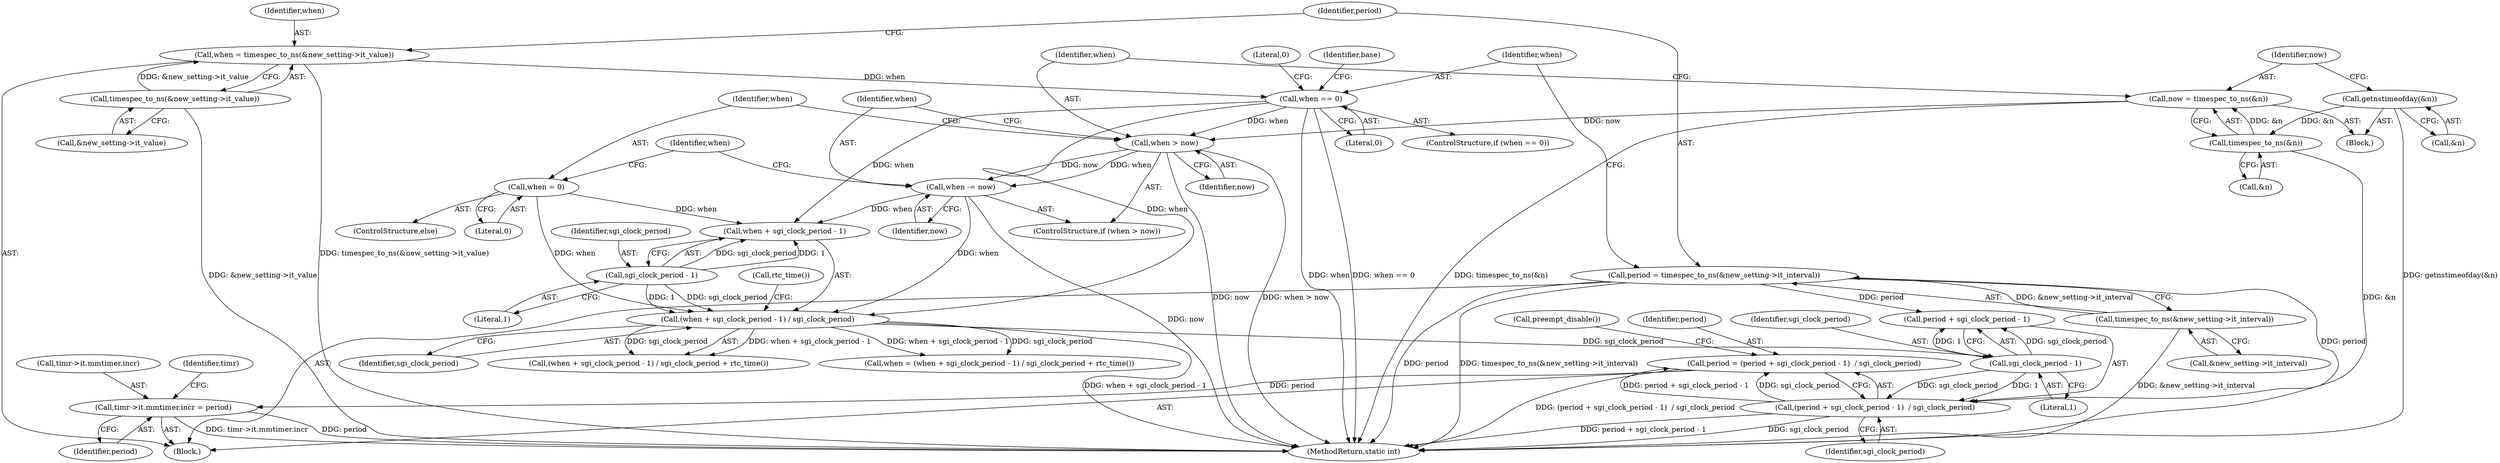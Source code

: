 digraph "0_linux_f8bd2258e2d520dff28c855658bd24bdafb5102d_3@integer" {
"1000202" [label="(Call,period = (period + sgi_clock_period - 1)  / sgi_clock_period)"];
"1000204" [label="(Call,(period + sgi_clock_period - 1)  / sgi_clock_period)"];
"1000139" [label="(Call,period = timespec_to_ns(&new_setting->it_interval))"];
"1000141" [label="(Call,timespec_to_ns(&new_setting->it_interval))"];
"1000207" [label="(Call,sgi_clock_period - 1)"];
"1000194" [label="(Call,(when + sgi_clock_period - 1) / sgi_clock_period)"];
"1000184" [label="(Call,when -= now)"];
"1000181" [label="(Call,when > now)"];
"1000147" [label="(Call,when == 0)"];
"1000132" [label="(Call,when = timespec_to_ns(&new_setting->it_value))"];
"1000134" [label="(Call,timespec_to_ns(&new_setting->it_value))"];
"1000175" [label="(Call,now = timespec_to_ns(&n))"];
"1000177" [label="(Call,timespec_to_ns(&n))"];
"1000172" [label="(Call,getnstimeofday(&n))"];
"1000188" [label="(Call,when = 0)"];
"1000197" [label="(Call,sgi_clock_period - 1)"];
"1000252" [label="(Call,timr->it.mmtimer.incr = period)"];
"1000139" [label="(Call,period = timespec_to_ns(&new_setting->it_interval))"];
"1000197" [label="(Call,sgi_clock_period - 1)"];
"1000182" [label="(Identifier,when)"];
"1000188" [label="(Call,when = 0)"];
"1000175" [label="(Call,now = timespec_to_ns(&n))"];
"1000198" [label="(Identifier,sgi_clock_period)"];
"1000151" [label="(Literal,0)"];
"1000191" [label="(Call,when = (when + sgi_clock_period - 1) / sgi_clock_period + rtc_time())"];
"1000186" [label="(Identifier,now)"];
"1000177" [label="(Call,timespec_to_ns(&n))"];
"1000252" [label="(Call,timr->it.mmtimer.incr = period)"];
"1000194" [label="(Call,(when + sgi_clock_period - 1) / sgi_clock_period)"];
"1000180" [label="(ControlStructure,if (when > now))"];
"1000205" [label="(Call,period + sgi_clock_period - 1)"];
"1000204" [label="(Call,(period + sgi_clock_period - 1)  / sgi_clock_period)"];
"1000141" [label="(Call,timespec_to_ns(&new_setting->it_interval))"];
"1000140" [label="(Identifier,period)"];
"1000210" [label="(Identifier,sgi_clock_period)"];
"1000189" [label="(Identifier,when)"];
"1000184" [label="(Call,when -= now)"];
"1000190" [label="(Literal,0)"];
"1000142" [label="(Call,&new_setting->it_interval)"];
"1000148" [label="(Identifier,when)"];
"1000147" [label="(Call,when == 0)"];
"1000135" [label="(Call,&new_setting->it_value)"];
"1000203" [label="(Identifier,period)"];
"1000169" [label="(Block,)"];
"1000200" [label="(Identifier,sgi_clock_period)"];
"1000211" [label="(Call,preempt_disable())"];
"1000183" [label="(Identifier,now)"];
"1000146" [label="(ControlStructure,if (when == 0))"];
"1000153" [label="(Identifier,base)"];
"1000133" [label="(Identifier,when)"];
"1000178" [label="(Call,&n)"];
"1000207" [label="(Call,sgi_clock_period - 1)"];
"1000187" [label="(ControlStructure,else)"];
"1000265" [label="(Identifier,timr)"];
"1000202" [label="(Call,period = (period + sgi_clock_period - 1)  / sgi_clock_period)"];
"1000149" [label="(Literal,0)"];
"1000253" [label="(Call,timr->it.mmtimer.incr)"];
"1000195" [label="(Call,when + sgi_clock_period - 1)"];
"1000201" [label="(Call,rtc_time())"];
"1000176" [label="(Identifier,now)"];
"1000134" [label="(Call,timespec_to_ns(&new_setting->it_value))"];
"1000192" [label="(Identifier,when)"];
"1000114" [label="(Block,)"];
"1000132" [label="(Call,when = timespec_to_ns(&new_setting->it_value))"];
"1000260" [label="(Identifier,period)"];
"1000173" [label="(Call,&n)"];
"1000209" [label="(Literal,1)"];
"1000172" [label="(Call,getnstimeofday(&n))"];
"1000208" [label="(Identifier,sgi_clock_period)"];
"1000185" [label="(Identifier,when)"];
"1000193" [label="(Call,(when + sgi_clock_period - 1) / sgi_clock_period + rtc_time())"];
"1000199" [label="(Literal,1)"];
"1000181" [label="(Call,when > now)"];
"1000318" [label="(MethodReturn,static int)"];
"1000202" -> "1000114"  [label="AST: "];
"1000202" -> "1000204"  [label="CFG: "];
"1000203" -> "1000202"  [label="AST: "];
"1000204" -> "1000202"  [label="AST: "];
"1000211" -> "1000202"  [label="CFG: "];
"1000202" -> "1000318"  [label="DDG: (period + sgi_clock_period - 1)  / sgi_clock_period"];
"1000204" -> "1000202"  [label="DDG: period + sgi_clock_period - 1"];
"1000204" -> "1000202"  [label="DDG: sgi_clock_period"];
"1000202" -> "1000252"  [label="DDG: period"];
"1000204" -> "1000210"  [label="CFG: "];
"1000205" -> "1000204"  [label="AST: "];
"1000210" -> "1000204"  [label="AST: "];
"1000204" -> "1000318"  [label="DDG: sgi_clock_period"];
"1000204" -> "1000318"  [label="DDG: period + sgi_clock_period - 1"];
"1000139" -> "1000204"  [label="DDG: period"];
"1000207" -> "1000204"  [label="DDG: sgi_clock_period"];
"1000207" -> "1000204"  [label="DDG: 1"];
"1000139" -> "1000114"  [label="AST: "];
"1000139" -> "1000141"  [label="CFG: "];
"1000140" -> "1000139"  [label="AST: "];
"1000141" -> "1000139"  [label="AST: "];
"1000148" -> "1000139"  [label="CFG: "];
"1000139" -> "1000318"  [label="DDG: timespec_to_ns(&new_setting->it_interval)"];
"1000139" -> "1000318"  [label="DDG: period"];
"1000141" -> "1000139"  [label="DDG: &new_setting->it_interval"];
"1000139" -> "1000205"  [label="DDG: period"];
"1000141" -> "1000142"  [label="CFG: "];
"1000142" -> "1000141"  [label="AST: "];
"1000141" -> "1000318"  [label="DDG: &new_setting->it_interval"];
"1000207" -> "1000205"  [label="AST: "];
"1000207" -> "1000209"  [label="CFG: "];
"1000208" -> "1000207"  [label="AST: "];
"1000209" -> "1000207"  [label="AST: "];
"1000205" -> "1000207"  [label="CFG: "];
"1000207" -> "1000205"  [label="DDG: sgi_clock_period"];
"1000207" -> "1000205"  [label="DDG: 1"];
"1000194" -> "1000207"  [label="DDG: sgi_clock_period"];
"1000194" -> "1000193"  [label="AST: "];
"1000194" -> "1000200"  [label="CFG: "];
"1000195" -> "1000194"  [label="AST: "];
"1000200" -> "1000194"  [label="AST: "];
"1000201" -> "1000194"  [label="CFG: "];
"1000194" -> "1000318"  [label="DDG: when + sgi_clock_period - 1"];
"1000194" -> "1000191"  [label="DDG: when + sgi_clock_period - 1"];
"1000194" -> "1000191"  [label="DDG: sgi_clock_period"];
"1000194" -> "1000193"  [label="DDG: when + sgi_clock_period - 1"];
"1000194" -> "1000193"  [label="DDG: sgi_clock_period"];
"1000184" -> "1000194"  [label="DDG: when"];
"1000188" -> "1000194"  [label="DDG: when"];
"1000147" -> "1000194"  [label="DDG: when"];
"1000197" -> "1000194"  [label="DDG: sgi_clock_period"];
"1000197" -> "1000194"  [label="DDG: 1"];
"1000184" -> "1000180"  [label="AST: "];
"1000184" -> "1000186"  [label="CFG: "];
"1000185" -> "1000184"  [label="AST: "];
"1000186" -> "1000184"  [label="AST: "];
"1000192" -> "1000184"  [label="CFG: "];
"1000184" -> "1000318"  [label="DDG: now"];
"1000181" -> "1000184"  [label="DDG: now"];
"1000181" -> "1000184"  [label="DDG: when"];
"1000184" -> "1000195"  [label="DDG: when"];
"1000181" -> "1000180"  [label="AST: "];
"1000181" -> "1000183"  [label="CFG: "];
"1000182" -> "1000181"  [label="AST: "];
"1000183" -> "1000181"  [label="AST: "];
"1000185" -> "1000181"  [label="CFG: "];
"1000189" -> "1000181"  [label="CFG: "];
"1000181" -> "1000318"  [label="DDG: when > now"];
"1000181" -> "1000318"  [label="DDG: now"];
"1000147" -> "1000181"  [label="DDG: when"];
"1000175" -> "1000181"  [label="DDG: now"];
"1000147" -> "1000146"  [label="AST: "];
"1000147" -> "1000149"  [label="CFG: "];
"1000148" -> "1000147"  [label="AST: "];
"1000149" -> "1000147"  [label="AST: "];
"1000151" -> "1000147"  [label="CFG: "];
"1000153" -> "1000147"  [label="CFG: "];
"1000147" -> "1000318"  [label="DDG: when"];
"1000147" -> "1000318"  [label="DDG: when == 0"];
"1000132" -> "1000147"  [label="DDG: when"];
"1000147" -> "1000195"  [label="DDG: when"];
"1000132" -> "1000114"  [label="AST: "];
"1000132" -> "1000134"  [label="CFG: "];
"1000133" -> "1000132"  [label="AST: "];
"1000134" -> "1000132"  [label="AST: "];
"1000140" -> "1000132"  [label="CFG: "];
"1000132" -> "1000318"  [label="DDG: timespec_to_ns(&new_setting->it_value)"];
"1000134" -> "1000132"  [label="DDG: &new_setting->it_value"];
"1000134" -> "1000135"  [label="CFG: "];
"1000135" -> "1000134"  [label="AST: "];
"1000134" -> "1000318"  [label="DDG: &new_setting->it_value"];
"1000175" -> "1000169"  [label="AST: "];
"1000175" -> "1000177"  [label="CFG: "];
"1000176" -> "1000175"  [label="AST: "];
"1000177" -> "1000175"  [label="AST: "];
"1000182" -> "1000175"  [label="CFG: "];
"1000175" -> "1000318"  [label="DDG: timespec_to_ns(&n)"];
"1000177" -> "1000175"  [label="DDG: &n"];
"1000177" -> "1000178"  [label="CFG: "];
"1000178" -> "1000177"  [label="AST: "];
"1000177" -> "1000318"  [label="DDG: &n"];
"1000172" -> "1000177"  [label="DDG: &n"];
"1000172" -> "1000169"  [label="AST: "];
"1000172" -> "1000173"  [label="CFG: "];
"1000173" -> "1000172"  [label="AST: "];
"1000176" -> "1000172"  [label="CFG: "];
"1000172" -> "1000318"  [label="DDG: getnstimeofday(&n)"];
"1000188" -> "1000187"  [label="AST: "];
"1000188" -> "1000190"  [label="CFG: "];
"1000189" -> "1000188"  [label="AST: "];
"1000190" -> "1000188"  [label="AST: "];
"1000192" -> "1000188"  [label="CFG: "];
"1000188" -> "1000195"  [label="DDG: when"];
"1000197" -> "1000195"  [label="AST: "];
"1000197" -> "1000199"  [label="CFG: "];
"1000198" -> "1000197"  [label="AST: "];
"1000199" -> "1000197"  [label="AST: "];
"1000195" -> "1000197"  [label="CFG: "];
"1000197" -> "1000195"  [label="DDG: sgi_clock_period"];
"1000197" -> "1000195"  [label="DDG: 1"];
"1000252" -> "1000114"  [label="AST: "];
"1000252" -> "1000260"  [label="CFG: "];
"1000253" -> "1000252"  [label="AST: "];
"1000260" -> "1000252"  [label="AST: "];
"1000265" -> "1000252"  [label="CFG: "];
"1000252" -> "1000318"  [label="DDG: period"];
"1000252" -> "1000318"  [label="DDG: timr->it.mmtimer.incr"];
}

